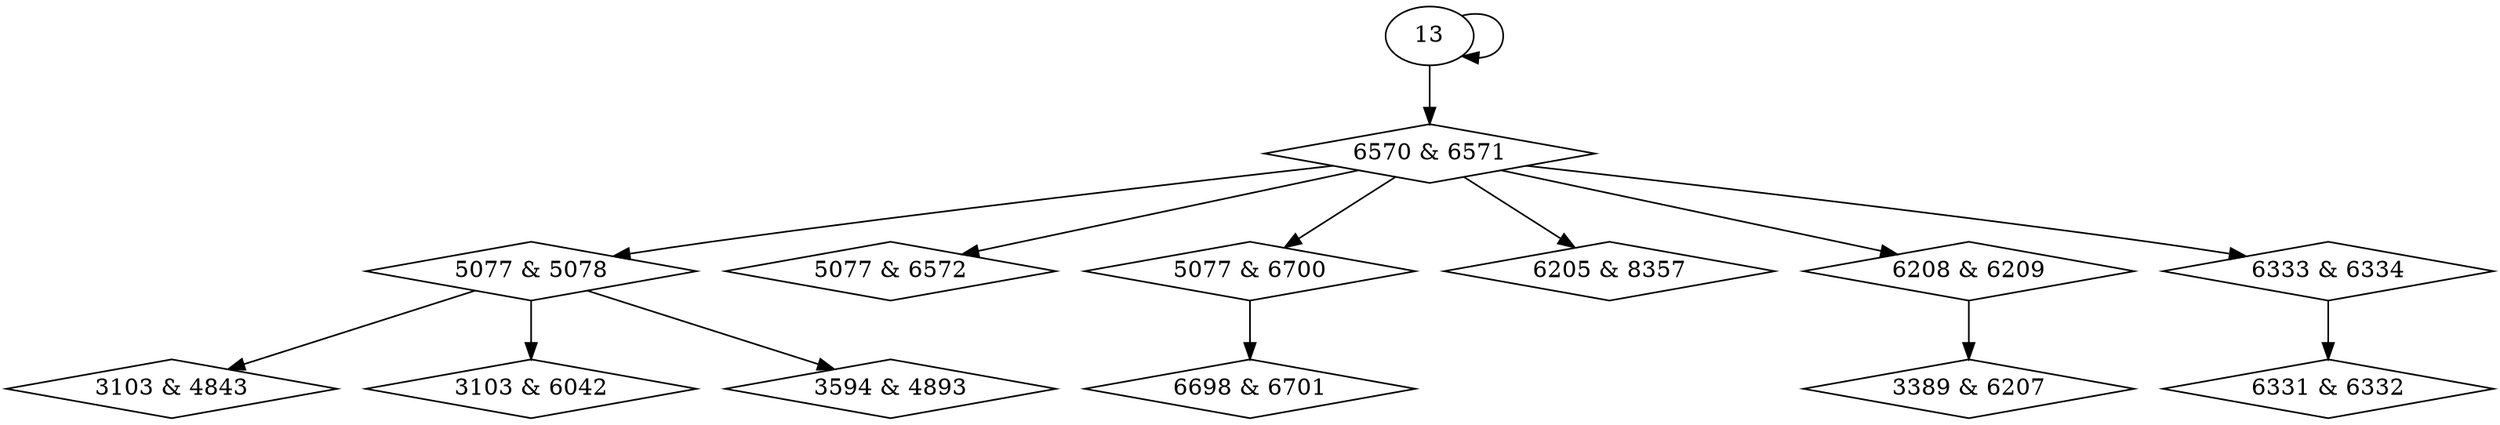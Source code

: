 digraph {
0 [label = "3103 & 4843", shape = diamond];
1 [label = "3103 & 6042", shape = diamond];
2 [label = "3389 & 6207", shape = diamond];
3 [label = "3594 & 4893", shape = diamond];
4 [label = "5077 & 5078", shape = diamond];
5 [label = "5077 & 6572", shape = diamond];
6 [label = "5077 & 6700", shape = diamond];
7 [label = "6205 & 8357", shape = diamond];
8 [label = "6208 & 6209", shape = diamond];
9 [label = "6331 & 6332", shape = diamond];
10 [label = "6333 & 6334", shape = diamond];
11 [label = "6570 & 6571", shape = diamond];
12 [label = "6698 & 6701", shape = diamond];
4 -> 0;
4 -> 1;
8 -> 2;
4 -> 3;
11 -> 4;
11 -> 5;
11 -> 6;
11 -> 7;
11 -> 8;
10 -> 9;
11 -> 10;
13 -> 11;
6 -> 12;
13 -> 13;
}
